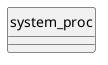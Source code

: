 @startuml uml
skinparam monochrome true
skinparam linetype ortho
hide circle

entity system_proc {
}

@enduml

